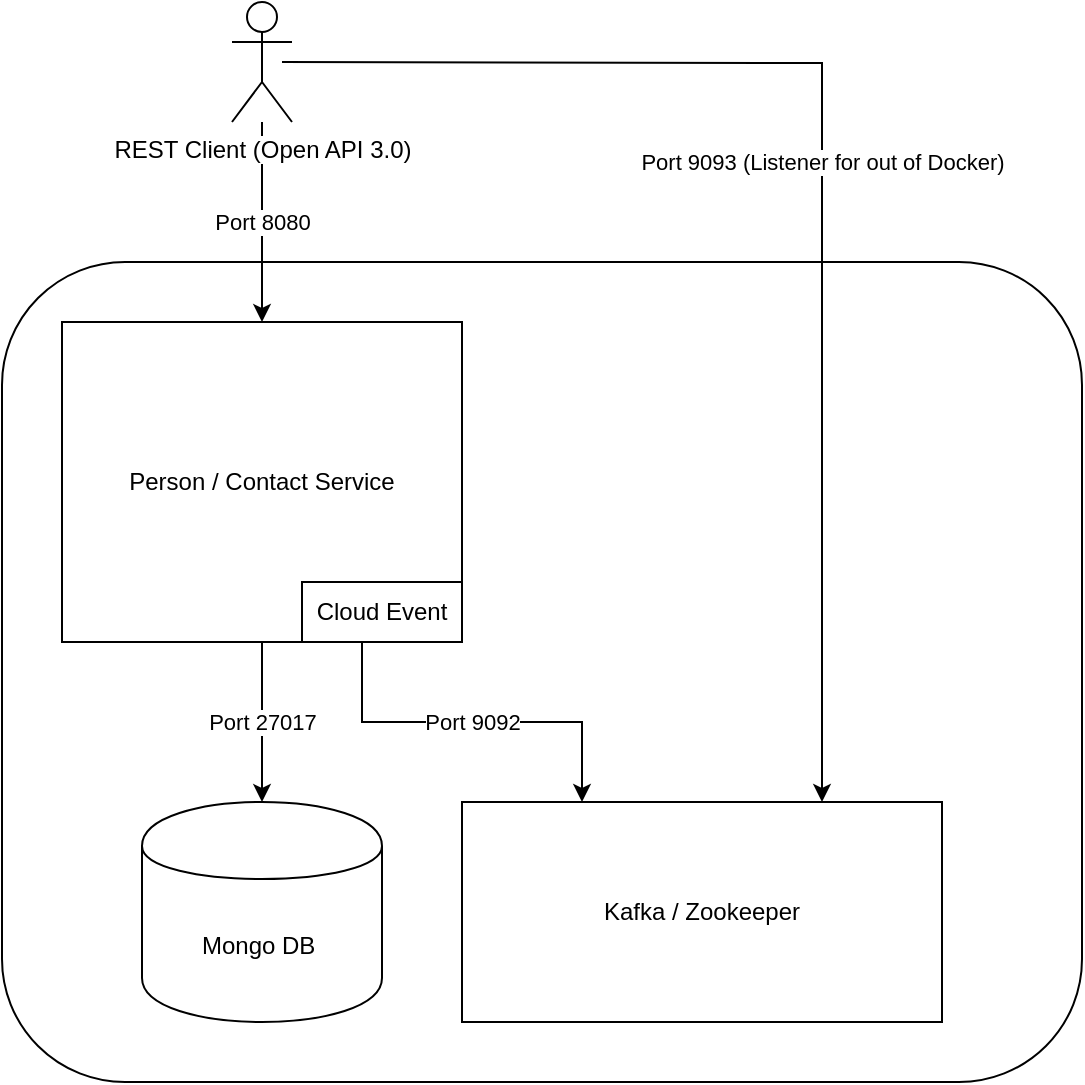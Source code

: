 <mxfile version="12.5.3" type="device" pages="3"><diagram id="WJWYRF3JW887FxR_2pt_" name="Components"><mxGraphModel dx="1426" dy="1847" grid="1" gridSize="10" guides="1" tooltips="1" connect="1" arrows="1" fold="1" page="1" pageScale="1" pageWidth="850" pageHeight="1100" math="0" shadow="0"><root><mxCell id="0"/><mxCell id="1" parent="0"/><mxCell id="JROARpgO5LGKM70FcoCZ-3" value="" style="rounded=1;whiteSpace=wrap;html=1;" vertex="1" parent="1"><mxGeometry x="10" y="80" width="540" height="410" as="geometry"/></mxCell><mxCell id="NP-N_gkXr4D6js98mMwR-3" value="Port 27017" style="edgeStyle=orthogonalEdgeStyle;rounded=0;orthogonalLoop=1;jettySize=auto;html=1;exitX=0.5;exitY=1;exitDx=0;exitDy=0;entryX=0.5;entryY=0;entryDx=0;entryDy=0;" parent="1" source="NP-N_gkXr4D6js98mMwR-1" target="NP-N_gkXr4D6js98mMwR-2" edge="1"><mxGeometry relative="1" as="geometry"/></mxCell><mxCell id="NP-N_gkXr4D6js98mMwR-6" value="Port 9092" style="edgeStyle=orthogonalEdgeStyle;rounded=0;orthogonalLoop=1;jettySize=auto;html=1;exitX=0.75;exitY=1;exitDx=0;exitDy=0;entryX=0.25;entryY=0;entryDx=0;entryDy=0;" parent="1" source="NP-N_gkXr4D6js98mMwR-1" target="NP-N_gkXr4D6js98mMwR-5" edge="1"><mxGeometry relative="1" as="geometry"/></mxCell><mxCell id="NP-N_gkXr4D6js98mMwR-1" value="Person / Contact Service" style="rounded=0;whiteSpace=wrap;html=1;" parent="1" vertex="1"><mxGeometry x="40" y="110" width="200" height="160" as="geometry"/></mxCell><mxCell id="NP-N_gkXr4D6js98mMwR-2" value="Mongo DB&amp;nbsp;" style="shape=cylinder;whiteSpace=wrap;html=1;boundedLbl=1;backgroundOutline=1;" parent="1" vertex="1"><mxGeometry x="80" y="350" width="120" height="110" as="geometry"/></mxCell><mxCell id="NP-N_gkXr4D6js98mMwR-5" value="Kafka / Zookeeper" style="rounded=0;whiteSpace=wrap;html=1;" parent="1" vertex="1"><mxGeometry x="240" y="350" width="240" height="110" as="geometry"/></mxCell><mxCell id="NP-N_gkXr4D6js98mMwR-8" value="Port 8080" style="edgeStyle=orthogonalEdgeStyle;rounded=0;orthogonalLoop=1;jettySize=auto;html=1;" parent="1" source="NP-N_gkXr4D6js98mMwR-7" target="NP-N_gkXr4D6js98mMwR-1" edge="1"><mxGeometry relative="1" as="geometry"/></mxCell><mxCell id="JROARpgO5LGKM70FcoCZ-1" value="Port 9093 (Listener for out of Docker)" style="edgeStyle=orthogonalEdgeStyle;rounded=0;orthogonalLoop=1;jettySize=auto;html=1;entryX=0.75;entryY=0;entryDx=0;entryDy=0;" edge="1" parent="1" target="NP-N_gkXr4D6js98mMwR-5"><mxGeometry relative="1" as="geometry"><mxPoint x="150" y="-20" as="sourcePoint"/></mxGeometry></mxCell><mxCell id="NP-N_gkXr4D6js98mMwR-7" value="REST Client (Open API 3.0)" style="shape=umlActor;verticalLabelPosition=bottom;labelBackgroundColor=#ffffff;verticalAlign=top;html=1;outlineConnect=0;" parent="1" vertex="1"><mxGeometry x="125" y="-50" width="30" height="60" as="geometry"/></mxCell><mxCell id="NP-N_gkXr4D6js98mMwR-9" value="Cloud Event" style="rounded=0;whiteSpace=wrap;html=1;" parent="1" vertex="1"><mxGeometry x="160" y="240" width="80" height="30" as="geometry"/></mxCell></root></mxGraphModel></diagram><diagram id="ni5Q_OmJi7TH-G8R2E6y" name="Interactions-1"><mxGraphModel dx="1426" dy="747" grid="1" gridSize="10" guides="1" tooltips="1" connect="1" arrows="1" fold="1" page="1" pageScale="1" pageWidth="850" pageHeight="1100" math="0" shadow="0"><root><mxCell id="v0MWP99bqKwrjfjMmXKz-0"/><mxCell id="v0MWP99bqKwrjfjMmXKz-1" parent="v0MWP99bqKwrjfjMmXKz-0"/><mxCell id="v0MWP99bqKwrjfjMmXKz-2" value="Order Service" style="shape=umlLifeline;perimeter=lifelinePerimeter;whiteSpace=wrap;html=1;container=1;collapsible=0;recursiveResize=0;outlineConnect=0;" vertex="1" parent="v0MWP99bqKwrjfjMmXKz-1"><mxGeometry x="180" y="60" width="100" height="310" as="geometry"/></mxCell><mxCell id="0eTvIA4_t9a6uZhp-ybZ-2" value="" style="html=1;points=[];perimeter=orthogonalPerimeter;" vertex="1" parent="v0MWP99bqKwrjfjMmXKz-2"><mxGeometry x="45" y="100" width="10" height="80" as="geometry"/></mxCell><mxCell id="0eTvIA4_t9a6uZhp-ybZ-3" value="POST Order" style="html=1;verticalAlign=bottom;endArrow=block;entryX=0;entryY=0;" edge="1" target="0eTvIA4_t9a6uZhp-ybZ-2" parent="v0MWP99bqKwrjfjMmXKz-2"><mxGeometry relative="1" as="geometry"><mxPoint x="-25" y="100" as="sourcePoint"/></mxGeometry></mxCell><mxCell id="0eTvIA4_t9a6uZhp-ybZ-4" value="Status" style="html=1;verticalAlign=bottom;endArrow=open;dashed=1;endSize=8;exitX=0;exitY=0.95;" edge="1" source="0eTvIA4_t9a6uZhp-ybZ-2" parent="v0MWP99bqKwrjfjMmXKz-2"><mxGeometry relative="1" as="geometry"><mxPoint x="-25" y="176" as="targetPoint"/></mxGeometry></mxCell><mxCell id="0eTvIA4_t9a6uZhp-ybZ-0" value="Contact Service" style="shape=umlLifeline;perimeter=lifelinePerimeter;whiteSpace=wrap;html=1;container=1;collapsible=0;recursiveResize=0;outlineConnect=0;" vertex="1" parent="v0MWP99bqKwrjfjMmXKz-1"><mxGeometry x="360" y="60" width="100" height="310" as="geometry"/></mxCell><mxCell id="0eTvIA4_t9a6uZhp-ybZ-8" value="" style="html=1;points=[];perimeter=orthogonalPerimeter;" vertex="1" parent="0eTvIA4_t9a6uZhp-ybZ-0"><mxGeometry x="45" y="115" width="10" height="55" as="geometry"/></mxCell><mxCell id="0eTvIA4_t9a6uZhp-ybZ-10" value="person" style="html=1;verticalAlign=bottom;endArrow=open;dashed=1;endSize=8;exitX=0;exitY=0.95;" edge="1" source="0eTvIA4_t9a6uZhp-ybZ-8" parent="v0MWP99bqKwrjfjMmXKz-1" target="0eTvIA4_t9a6uZhp-ybZ-2"><mxGeometry relative="1" as="geometry"><mxPoint x="335" y="251" as="targetPoint"/></mxGeometry></mxCell><mxCell id="0eTvIA4_t9a6uZhp-ybZ-9" value="/person/id" style="html=1;verticalAlign=bottom;endArrow=block;entryX=0;entryY=0;exitX=1.1;exitY=0.175;exitDx=0;exitDy=0;exitPerimeter=0;" edge="1" target="0eTvIA4_t9a6uZhp-ybZ-8" parent="v0MWP99bqKwrjfjMmXKz-1" source="0eTvIA4_t9a6uZhp-ybZ-2"><mxGeometry relative="1" as="geometry"><mxPoint x="335" y="175" as="sourcePoint"/></mxGeometry></mxCell></root></mxGraphModel></diagram><diagram name="Interactions-2" id="Ni7D81_kBAN0IBUMCYxW"><mxGraphModel dx="1426" dy="747" grid="1" gridSize="10" guides="1" tooltips="1" connect="1" arrows="1" fold="1" page="1" pageScale="1" pageWidth="850" pageHeight="1100" math="0" shadow="0"><root><mxCell id="aC9V_nt8UgBJcs76mvsp-0"/><mxCell id="aC9V_nt8UgBJcs76mvsp-1" parent="aC9V_nt8UgBJcs76mvsp-0"/><mxCell id="aC9V_nt8UgBJcs76mvsp-2" value="Order Service" style="shape=umlLifeline;perimeter=lifelinePerimeter;whiteSpace=wrap;html=1;container=1;collapsible=0;recursiveResize=0;outlineConnect=0;" vertex="1" parent="aC9V_nt8UgBJcs76mvsp-1"><mxGeometry x="335" y="70" width="100" height="310" as="geometry"/></mxCell><mxCell id="aC9V_nt8UgBJcs76mvsp-3" value="" style="html=1;points=[];perimeter=orthogonalPerimeter;" vertex="1" parent="aC9V_nt8UgBJcs76mvsp-2"><mxGeometry x="45" y="90" width="10" height="130" as="geometry"/></mxCell><mxCell id="aC9V_nt8UgBJcs76mvsp-6" value="Contact Service" style="shape=umlLifeline;perimeter=lifelinePerimeter;whiteSpace=wrap;html=1;container=1;collapsible=0;recursiveResize=0;outlineConnect=0;" vertex="1" parent="aC9V_nt8UgBJcs76mvsp-1"><mxGeometry x="515" y="70" width="100" height="310" as="geometry"/></mxCell><mxCell id="aC9V_nt8UgBJcs76mvsp-7" value="" style="html=1;points=[];perimeter=orthogonalPerimeter;" vertex="1" parent="aC9V_nt8UgBJcs76mvsp-6"><mxGeometry x="45" y="155" width="10" height="55" as="geometry"/></mxCell><mxCell id="aC9V_nt8UgBJcs76mvsp-8" value="person" style="html=1;verticalAlign=bottom;endArrow=open;dashed=1;endSize=8;exitX=0;exitY=0.95;" edge="1" parent="aC9V_nt8UgBJcs76mvsp-1" source="aC9V_nt8UgBJcs76mvsp-7" target="aC9V_nt8UgBJcs76mvsp-3"><mxGeometry relative="1" as="geometry"><mxPoint x="490" y="301" as="targetPoint"/></mxGeometry></mxCell><mxCell id="aC9V_nt8UgBJcs76mvsp-9" value="/person/id" style="html=1;verticalAlign=bottom;endArrow=block;entryX=0;entryY=0;exitX=1;exitY=0.492;exitDx=0;exitDy=0;exitPerimeter=0;" edge="1" parent="aC9V_nt8UgBJcs76mvsp-1" source="aC9V_nt8UgBJcs76mvsp-3" target="aC9V_nt8UgBJcs76mvsp-7"><mxGeometry relative="1" as="geometry"><mxPoint x="400" y="225" as="sourcePoint"/></mxGeometry></mxCell><mxCell id="aC9V_nt8UgBJcs76mvsp-10" value="Kafka" style="shape=umlLifeline;perimeter=lifelinePerimeter;whiteSpace=wrap;html=1;container=1;collapsible=0;recursiveResize=0;outlineConnect=0;" vertex="1" parent="aC9V_nt8UgBJcs76mvsp-1"><mxGeometry x="170" y="70" width="100" height="300" as="geometry"/></mxCell><mxCell id="aC9V_nt8UgBJcs76mvsp-14" value="" style="html=1;points=[];perimeter=orthogonalPerimeter;" vertex="1" parent="aC9V_nt8UgBJcs76mvsp-10"><mxGeometry x="45" y="75" width="10" height="25" as="geometry"/></mxCell><mxCell id="aC9V_nt8UgBJcs76mvsp-15" value="dispatch person event" style="html=1;verticalAlign=bottom;endArrow=block;entryX=0;entryY=0.023;entryDx=0;entryDy=0;entryPerimeter=0;" edge="1" parent="aC9V_nt8UgBJcs76mvsp-1" source="aC9V_nt8UgBJcs76mvsp-14" target="aC9V_nt8UgBJcs76mvsp-3"><mxGeometry width="80" relative="1" as="geometry"><mxPoint y="200" as="sourcePoint"/><mxPoint x="80" y="200" as="targetPoint"/></mxGeometry></mxCell><mxCell id="aC9V_nt8UgBJcs76mvsp-17" value="check relevance" style="edgeStyle=orthogonalEdgeStyle;html=1;align=left;spacingLeft=2;endArrow=block;rounded=0;entryX=1;entryY=0;" edge="1" parent="aC9V_nt8UgBJcs76mvsp-1"><mxGeometry relative="1" as="geometry"><mxPoint x="390" y="170" as="sourcePoint"/><Array as="points"><mxPoint x="415" y="170"/></Array><mxPoint x="395" y="190" as="targetPoint"/></mxGeometry></mxCell></root></mxGraphModel></diagram></mxfile>